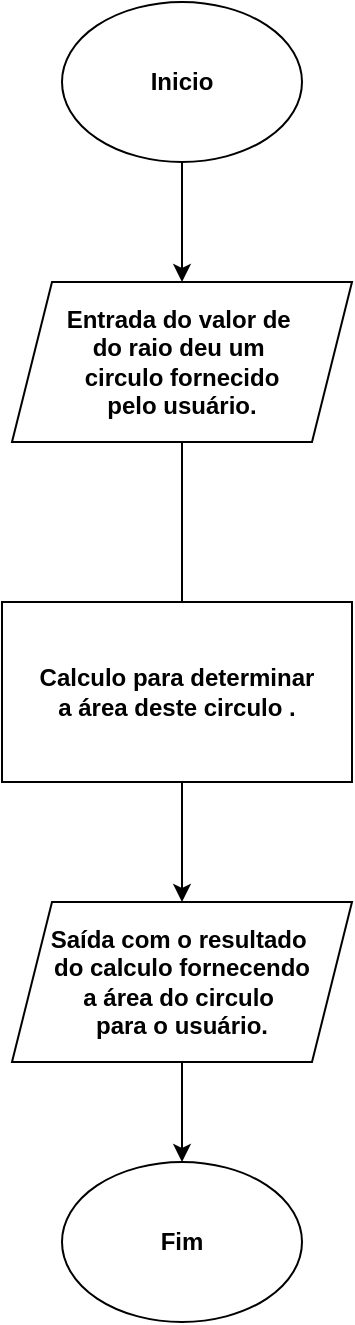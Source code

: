 <mxfile version="24.0.4" type="google">
  <diagram id="kgpKYQtTHZ0yAKxKKP6v" name="Page-1">
    <mxGraphModel grid="1" page="1" gridSize="10" guides="1" tooltips="1" connect="1" arrows="1" fold="1" pageScale="1" pageWidth="850" pageHeight="1100" math="0" shadow="0">
      <root>
        <mxCell id="0" />
        <mxCell id="1" parent="0" />
        <mxCell id="PBwjPcmHuXbGxSfvPWQs-1" value="Inicio" style="ellipse;whiteSpace=wrap;html=1;fontStyle=1" vertex="1" parent="1">
          <mxGeometry x="305" y="80" width="120" height="80" as="geometry" />
        </mxCell>
        <mxCell id="PBwjPcmHuXbGxSfvPWQs-8" value="" style="edgeStyle=orthogonalEdgeStyle;rounded=0;orthogonalLoop=1;jettySize=auto;html=1;fontStyle=1" edge="1" parent="1" source="PBwjPcmHuXbGxSfvPWQs-2" target="PBwjPcmHuXbGxSfvPWQs-4">
          <mxGeometry relative="1" as="geometry" />
        </mxCell>
        <mxCell id="PBwjPcmHuXbGxSfvPWQs-2" value="Entrada do valor de&amp;nbsp;&lt;div&gt;do raio deu um&amp;nbsp;&lt;/div&gt;&lt;div&gt;circulo fornecido&lt;/div&gt;&lt;div&gt;pelo usuário.&lt;/div&gt;" style="shape=parallelogram;perimeter=parallelogramPerimeter;whiteSpace=wrap;html=1;fixedSize=1;fontStyle=1" vertex="1" parent="1">
          <mxGeometry x="280" y="220" width="170" height="80" as="geometry" />
        </mxCell>
        <mxCell id="PBwjPcmHuXbGxSfvPWQs-7" value="" style="edgeStyle=orthogonalEdgeStyle;rounded=0;orthogonalLoop=1;jettySize=auto;html=1;exitX=0.5;exitY=1;exitDx=0;exitDy=0;fontStyle=1" edge="1" parent="1" source="PBwjPcmHuXbGxSfvPWQs-1" target="PBwjPcmHuXbGxSfvPWQs-2">
          <mxGeometry relative="1" as="geometry">
            <mxPoint x="355" y="150" as="sourcePoint" />
          </mxGeometry>
        </mxCell>
        <mxCell id="PBwjPcmHuXbGxSfvPWQs-9" value="" style="edgeStyle=orthogonalEdgeStyle;rounded=0;orthogonalLoop=1;jettySize=auto;html=1;exitX=0.5;exitY=1;exitDx=0;exitDy=0;fontStyle=1" edge="1" parent="1" source="PBwjPcmHuXbGxSfvPWQs-4" target="PBwjPcmHuXbGxSfvPWQs-5">
          <mxGeometry relative="1" as="geometry">
            <mxPoint x="375" y="610" as="sourcePoint" />
          </mxGeometry>
        </mxCell>
        <mxCell id="PBwjPcmHuXbGxSfvPWQs-4" value="Saída com o resultado&amp;nbsp;&lt;div&gt;&lt;span style=&quot;background-color: initial;&quot;&gt;do calculo fornecendo&lt;/span&gt;&lt;/div&gt;&lt;div&gt;&lt;span style=&quot;background-color: initial;&quot;&gt;a área do circulo&amp;nbsp;&lt;/span&gt;&lt;/div&gt;&lt;div&gt;&lt;span style=&quot;background-color: initial;&quot;&gt;para o usuário.&lt;/span&gt;&lt;/div&gt;" style="shape=parallelogram;perimeter=parallelogramPerimeter;whiteSpace=wrap;html=1;fixedSize=1;fontStyle=1" vertex="1" parent="1">
          <mxGeometry x="280" y="530" width="170" height="80" as="geometry" />
        </mxCell>
        <mxCell id="PBwjPcmHuXbGxSfvPWQs-5" value="Fim" style="ellipse;whiteSpace=wrap;html=1;fontStyle=1" vertex="1" parent="1">
          <mxGeometry x="305" y="660" width="120" height="80" as="geometry" />
        </mxCell>
        <mxCell id="PBwjPcmHuXbGxSfvPWQs-10" value="Calculo para determinar&lt;div&gt;&lt;span style=&quot;background-color: initial;&quot;&gt;a área deste circulo .&lt;/span&gt;&lt;/div&gt;" style="rounded=0;whiteSpace=wrap;html=1;fontStyle=1" vertex="1" parent="1">
          <mxGeometry x="275" y="380" width="175" height="90" as="geometry" />
        </mxCell>
      </root>
    </mxGraphModel>
  </diagram>
</mxfile>
